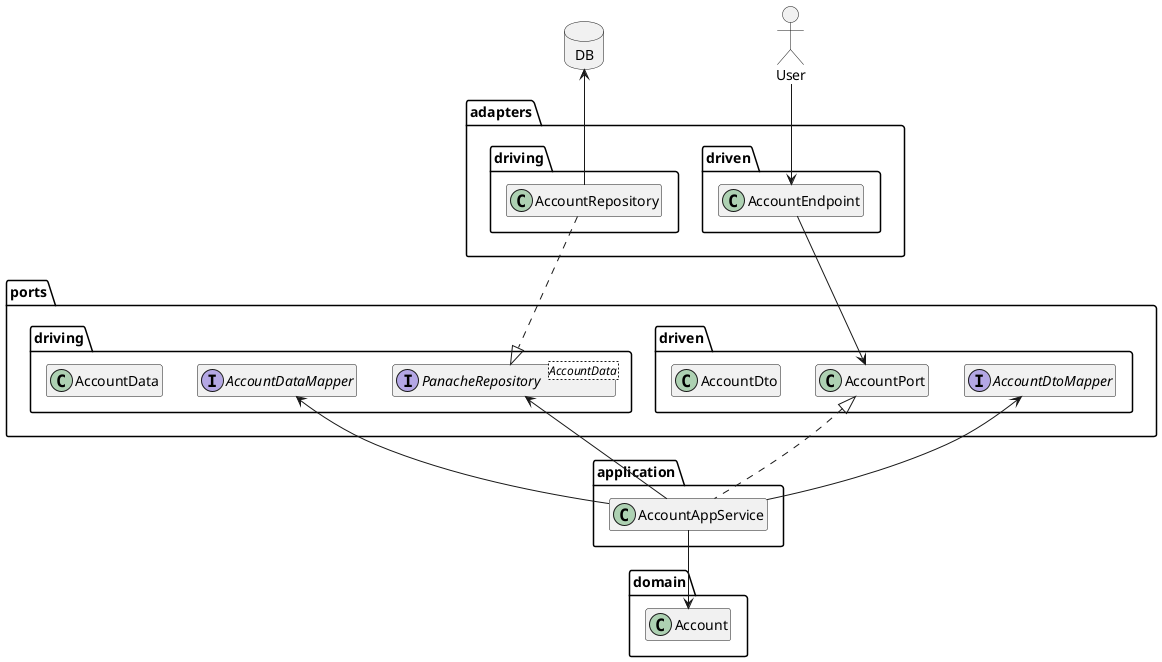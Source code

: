 @startuml

top to bottom direction
allowmixing
hide empty members

actor User
database DB

package adapters {
    package driven {
        class AccountEndpoint
    }

    package driving {
        class AccountRepository
    }
}


package ports {
    package driven {
        class AccountPort
        class AccountDto
        interface AccountDtoMapper
    }

    package driving {
        interface AccountDataMapper
        interface PanacheRepository<AccountData>
        class AccountData

    }
}
package application {
    class AccountAppService
}
package domain {
    class Account
}

User -d-> AccountEndpoint
AccountRepository -u-> DB


AccountEndpoint --> AccountPort
AccountRepository .d.|> PanacheRepository
AccountAppService .u.|> AccountPort
AccountAppService -u-> AccountDtoMapper

AccountAppService -u-> AccountDataMapper
AccountAppService -u-> PanacheRepository
AccountAppService -d-> Account


@enduml
